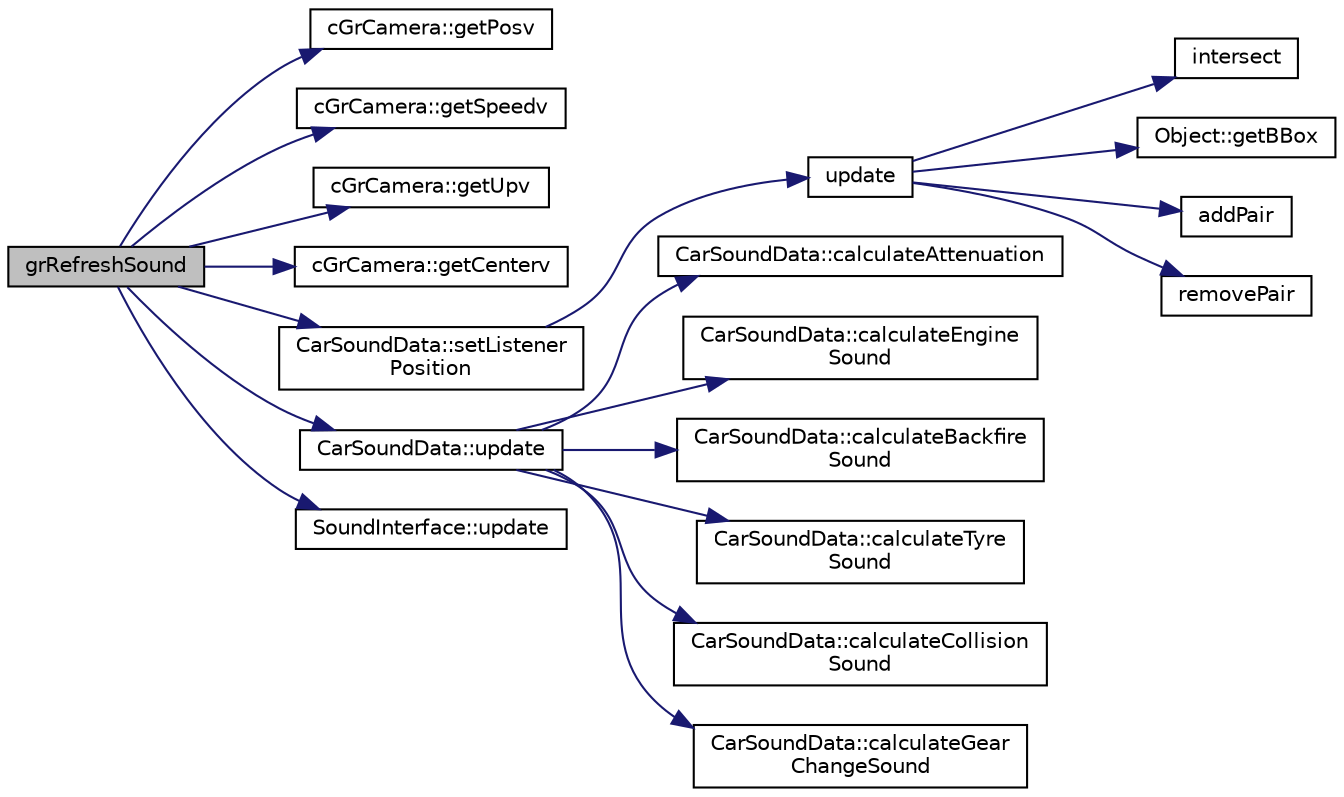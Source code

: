 digraph "grRefreshSound"
{
  edge [fontname="Helvetica",fontsize="10",labelfontname="Helvetica",labelfontsize="10"];
  node [fontname="Helvetica",fontsize="10",shape=record];
  rankdir="LR";
  Node1 [label="grRefreshSound",height=0.2,width=0.4,color="black", fillcolor="grey75", style="filled", fontcolor="black"];
  Node1 -> Node2 [color="midnightblue",fontsize="10",style="solid",fontname="Helvetica"];
  Node2 [label="cGrCamera::getPosv",height=0.2,width=0.4,color="black", fillcolor="white", style="filled",URL="$classc_gr_camera.html#a3e7f5694160c0c854ec51054b5a8e8fe"];
  Node1 -> Node3 [color="midnightblue",fontsize="10",style="solid",fontname="Helvetica"];
  Node3 [label="cGrCamera::getSpeedv",height=0.2,width=0.4,color="black", fillcolor="white", style="filled",URL="$classc_gr_camera.html#a175318658d2394a9b800269390c958c3"];
  Node1 -> Node4 [color="midnightblue",fontsize="10",style="solid",fontname="Helvetica"];
  Node4 [label="cGrCamera::getUpv",height=0.2,width=0.4,color="black", fillcolor="white", style="filled",URL="$classc_gr_camera.html#a63f584d19860098752beed106fdb5e2b"];
  Node1 -> Node5 [color="midnightblue",fontsize="10",style="solid",fontname="Helvetica"];
  Node5 [label="cGrCamera::getCenterv",height=0.2,width=0.4,color="black", fillcolor="white", style="filled",URL="$classc_gr_camera.html#a32dc291fb0ab3cb10470ba5bca005f7b"];
  Node1 -> Node6 [color="midnightblue",fontsize="10",style="solid",fontname="Helvetica"];
  Node6 [label="CarSoundData::setListener\lPosition",height=0.2,width=0.4,color="black", fillcolor="white", style="filled",URL="$class_car_sound_data.html#a5e8f6a53c56b749b411475e433a7b053"];
  Node6 -> Node7 [color="midnightblue",fontsize="10",style="solid",fontname="Helvetica"];
  Node7 [label="update",height=0.2,width=0.4,color="black", fillcolor="white", style="filled",URL="$_endpoint_8cpp.html#a2accefe73b960a585da7a676ec62c950"];
  Node7 -> Node8 [color="midnightblue",fontsize="10",style="solid",fontname="Helvetica"];
  Node8 [label="intersect",height=0.2,width=0.4,color="black", fillcolor="white", style="filled",URL="$_b_box_8h.html#a427b7907596402f7b5f2bfcdf7752c1b"];
  Node7 -> Node9 [color="midnightblue",fontsize="10",style="solid",fontname="Helvetica"];
  Node9 [label="Object::getBBox",height=0.2,width=0.4,color="black", fillcolor="white", style="filled",URL="$class_object.html#af6cb6eb4cf920010ae4ab1fb6494eb95"];
  Node7 -> Node10 [color="midnightblue",fontsize="10",style="solid",fontname="Helvetica"];
  Node10 [label="addPair",height=0.2,width=0.4,color="black", fillcolor="white", style="filled",URL="$_endpoint_8cpp.html#a10dec7a3d9160175da6fe1e56afa1253"];
  Node7 -> Node11 [color="midnightblue",fontsize="10",style="solid",fontname="Helvetica"];
  Node11 [label="removePair",height=0.2,width=0.4,color="black", fillcolor="white", style="filled",URL="$_endpoint_8cpp.html#a913c82ad9ed803e1bd435df1b2d76fa7"];
  Node1 -> Node12 [color="midnightblue",fontsize="10",style="solid",fontname="Helvetica"];
  Node12 [label="CarSoundData::update",height=0.2,width=0.4,color="black", fillcolor="white", style="filled",URL="$class_car_sound_data.html#adc8d7d71ba960539392587d2413541aa"];
  Node12 -> Node13 [color="midnightblue",fontsize="10",style="solid",fontname="Helvetica"];
  Node13 [label="CarSoundData::calculateAttenuation",height=0.2,width=0.4,color="black", fillcolor="white", style="filled",URL="$class_car_sound_data.html#a2ef6a3b5a6abefd99b4496e363dd58f2",tooltip="Use inverse distance to calculate attenuation of sounds originating from this car. Useful for prioritisation of sounds. "];
  Node12 -> Node14 [color="midnightblue",fontsize="10",style="solid",fontname="Helvetica"];
  Node14 [label="CarSoundData::calculateEngine\lSound",height=0.2,width=0.4,color="black", fillcolor="white", style="filled",URL="$class_car_sound_data.html#a5ecced97d08d621260e618bc73f7a6ab",tooltip="Calculate characteristics of the engine sound. "];
  Node12 -> Node15 [color="midnightblue",fontsize="10",style="solid",fontname="Helvetica"];
  Node15 [label="CarSoundData::calculateBackfire\lSound",height=0.2,width=0.4,color="black", fillcolor="white", style="filled",URL="$class_car_sound_data.html#af18bd355aeae6aebc7b3a44a091bc10e",tooltip="Calculate the frequency and amplitude of a looped backfiring sound. "];
  Node12 -> Node16 [color="midnightblue",fontsize="10",style="solid",fontname="Helvetica"];
  Node16 [label="CarSoundData::calculateTyre\lSound",height=0.2,width=0.4,color="black", fillcolor="white", style="filled",URL="$class_car_sound_data.html#ab783035c36e0d55def0af8e4ec1ecf44"];
  Node12 -> Node17 [color="midnightblue",fontsize="10",style="solid",fontname="Helvetica"];
  Node17 [label="CarSoundData::calculateCollision\lSound",height=0.2,width=0.4,color="black", fillcolor="white", style="filled",URL="$class_car_sound_data.html#a2e346ce3da07081b02a4f39206707ac5"];
  Node12 -> Node18 [color="midnightblue",fontsize="10",style="solid",fontname="Helvetica"];
  Node18 [label="CarSoundData::calculateGear\lChangeSound",height=0.2,width=0.4,color="black", fillcolor="white", style="filled",URL="$class_car_sound_data.html#a0f1018adfb5efff816d47216762a56b3"];
  Node1 -> Node19 [color="midnightblue",fontsize="10",style="solid",fontname="Helvetica"];
  Node19 [label="SoundInterface::update",height=0.2,width=0.4,color="black", fillcolor="white", style="filled",URL="$class_sound_interface.html#a8d9133c2ff67133ec54b3266a97d555f",tooltip="Update sound for a given observer. "];
}
